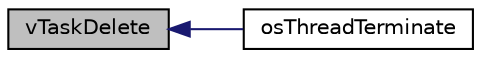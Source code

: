 digraph "vTaskDelete"
{
  edge [fontname="Helvetica",fontsize="10",labelfontname="Helvetica",labelfontsize="10"];
  node [fontname="Helvetica",fontsize="10",shape=record];
  rankdir="LR";
  Node50 [label="vTaskDelete",height=0.2,width=0.4,color="black", fillcolor="grey75", style="filled", fontcolor="black"];
  Node50 -> Node51 [dir="back",color="midnightblue",fontsize="10",style="solid",fontname="Helvetica"];
  Node51 [label="osThreadTerminate",height=0.2,width=0.4,color="black", fillcolor="white", style="filled",URL="$cmsis__os_8h.html#aea135bb90eb853eff39e0800b91bbeab",tooltip="Terminate execution of a thread and remove it from Active Threads. "];
}

